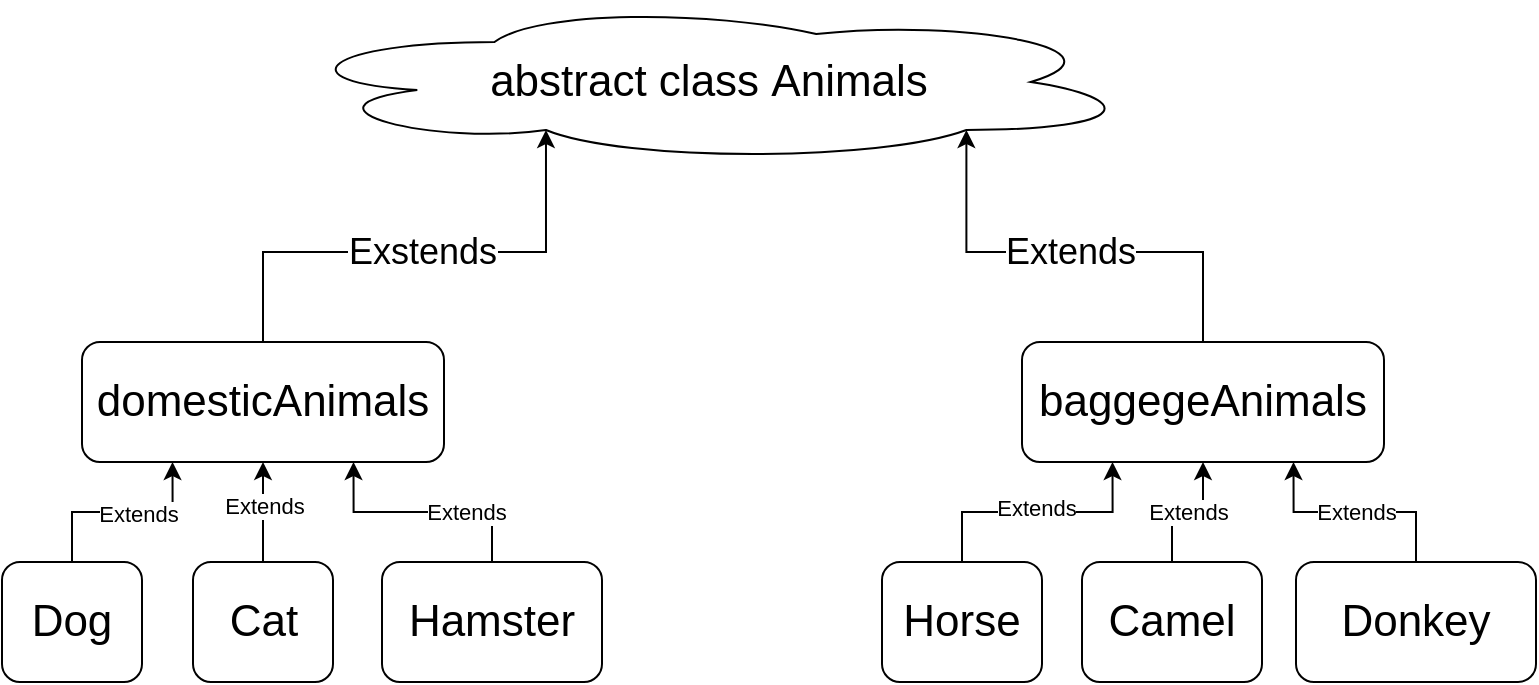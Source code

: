 <mxfile version="22.1.5" type="device">
  <diagram name="‫עמוד-1‬" id="rjmdNczyarkRn6ofu8nF">
    <mxGraphModel dx="2074" dy="1110" grid="1" gridSize="10" guides="1" tooltips="1" connect="1" arrows="1" fold="1" page="1" pageScale="1" pageWidth="827" pageHeight="1169" math="0" shadow="0">
      <root>
        <mxCell id="0" />
        <mxCell id="1" parent="0" />
        <mxCell id="Xpj5u_XjEaXs7XAaaVUe-2" value="&lt;font style=&quot;font-size: 22px;&quot;&gt;&lt;font style=&quot;border-color: var(--border-color); font-size: 22px;&quot;&gt;abstract class&amp;nbsp;&lt;/font&gt;Animals&lt;/font&gt;" style="ellipse;shape=cloud;whiteSpace=wrap;html=1;" vertex="1" parent="1">
          <mxGeometry x="179" y="50" width="429" height="80" as="geometry" />
        </mxCell>
        <mxCell id="Xpj5u_XjEaXs7XAaaVUe-3" value="&lt;font style=&quot;font-size: 22px;&quot;&gt;domesticAnimals&lt;/font&gt;" style="rounded=1;whiteSpace=wrap;html=1;" vertex="1" parent="1">
          <mxGeometry x="80" y="220" width="181" height="60" as="geometry" />
        </mxCell>
        <mxCell id="Xpj5u_XjEaXs7XAaaVUe-7" value="&lt;font style=&quot;font-size: 22px;&quot;&gt;baggegeAnimals&lt;/font&gt;" style="rounded=1;whiteSpace=wrap;html=1;" vertex="1" parent="1">
          <mxGeometry x="550" y="220" width="181" height="60" as="geometry" />
        </mxCell>
        <mxCell id="Xpj5u_XjEaXs7XAaaVUe-8" value="Extends" style="edgeStyle=orthogonalEdgeStyle;rounded=0;orthogonalLoop=1;jettySize=auto;html=1;entryX=0.8;entryY=0.8;entryDx=0;entryDy=0;entryPerimeter=0;fontSize=18;verticalAlign=middle;" edge="1" parent="1" source="Xpj5u_XjEaXs7XAaaVUe-7" target="Xpj5u_XjEaXs7XAaaVUe-2">
          <mxGeometry relative="1" as="geometry" />
        </mxCell>
        <mxCell id="Xpj5u_XjEaXs7XAaaVUe-10" value="&lt;font style=&quot;&quot;&gt;&lt;font style=&quot;font-size: 18px;&quot;&gt;Exstends&lt;/font&gt;&lt;br&gt;&lt;/font&gt;" style="edgeStyle=orthogonalEdgeStyle;rounded=0;orthogonalLoop=1;jettySize=auto;html=1;entryX=0.31;entryY=0.8;entryDx=0;entryDy=0;entryPerimeter=0;" edge="1" parent="1" source="Xpj5u_XjEaXs7XAaaVUe-3" target="Xpj5u_XjEaXs7XAaaVUe-2">
          <mxGeometry relative="1" as="geometry" />
        </mxCell>
        <mxCell id="Xpj5u_XjEaXs7XAaaVUe-14" style="edgeStyle=orthogonalEdgeStyle;rounded=0;orthogonalLoop=1;jettySize=auto;html=1;entryX=0.25;entryY=1;entryDx=0;entryDy=0;fontSize=18;" edge="1" parent="1" source="Xpj5u_XjEaXs7XAaaVUe-11" target="Xpj5u_XjEaXs7XAaaVUe-3">
          <mxGeometry relative="1" as="geometry" />
        </mxCell>
        <mxCell id="Xpj5u_XjEaXs7XAaaVUe-25" value="Extends" style="edgeLabel;html=1;align=center;verticalAlign=middle;resizable=0;points=[];" vertex="1" connectable="0" parent="Xpj5u_XjEaXs7XAaaVUe-14">
          <mxGeometry x="0.157" y="-1" relative="1" as="geometry">
            <mxPoint as="offset" />
          </mxGeometry>
        </mxCell>
        <mxCell id="Xpj5u_XjEaXs7XAaaVUe-11" value="&lt;font style=&quot;font-size: 22px;&quot;&gt;Dog&lt;/font&gt;" style="rounded=1;whiteSpace=wrap;html=1;" vertex="1" parent="1">
          <mxGeometry x="40" y="330" width="70" height="60" as="geometry" />
        </mxCell>
        <mxCell id="Xpj5u_XjEaXs7XAaaVUe-12" value="&lt;font style=&quot;font-size: 22px;&quot;&gt;Cat&lt;/font&gt;" style="rounded=1;whiteSpace=wrap;html=1;" vertex="1" parent="1">
          <mxGeometry x="135.5" y="330" width="70" height="60" as="geometry" />
        </mxCell>
        <mxCell id="Xpj5u_XjEaXs7XAaaVUe-16" style="edgeStyle=orthogonalEdgeStyle;rounded=0;orthogonalLoop=1;jettySize=auto;html=1;entryX=0.75;entryY=1;entryDx=0;entryDy=0;" edge="1" parent="1" source="Xpj5u_XjEaXs7XAaaVUe-13" target="Xpj5u_XjEaXs7XAaaVUe-3">
          <mxGeometry relative="1" as="geometry" />
        </mxCell>
        <mxCell id="Xpj5u_XjEaXs7XAaaVUe-26" value="Extends" style="edgeLabel;html=1;align=center;verticalAlign=middle;resizable=0;points=[];" vertex="1" connectable="0" parent="Xpj5u_XjEaXs7XAaaVUe-16">
          <mxGeometry x="-0.362" relative="1" as="geometry">
            <mxPoint as="offset" />
          </mxGeometry>
        </mxCell>
        <mxCell id="Xpj5u_XjEaXs7XAaaVUe-13" value="&lt;font style=&quot;font-size: 22px;&quot;&gt;Hamster&lt;/font&gt;" style="rounded=1;whiteSpace=wrap;html=1;" vertex="1" parent="1">
          <mxGeometry x="230" y="330" width="110" height="60" as="geometry" />
        </mxCell>
        <mxCell id="Xpj5u_XjEaXs7XAaaVUe-15" style="edgeStyle=orthogonalEdgeStyle;rounded=0;orthogonalLoop=1;jettySize=auto;html=1;entryX=0.5;entryY=1;entryDx=0;entryDy=0;" edge="1" parent="1" source="Xpj5u_XjEaXs7XAaaVUe-12" target="Xpj5u_XjEaXs7XAaaVUe-3">
          <mxGeometry relative="1" as="geometry" />
        </mxCell>
        <mxCell id="Xpj5u_XjEaXs7XAaaVUe-27" value="Extends" style="edgeLabel;html=1;align=center;verticalAlign=middle;resizable=0;points=[];" vertex="1" connectable="0" parent="Xpj5u_XjEaXs7XAaaVUe-15">
          <mxGeometry x="0.12" y="1" relative="1" as="geometry">
            <mxPoint x="1" as="offset" />
          </mxGeometry>
        </mxCell>
        <mxCell id="Xpj5u_XjEaXs7XAaaVUe-21" style="edgeStyle=orthogonalEdgeStyle;rounded=0;orthogonalLoop=1;jettySize=auto;html=1;entryX=0.25;entryY=1;entryDx=0;entryDy=0;exitX=0.5;exitY=0;exitDx=0;exitDy=0;" edge="1" parent="1" source="Xpj5u_XjEaXs7XAaaVUe-18" target="Xpj5u_XjEaXs7XAaaVUe-7">
          <mxGeometry relative="1" as="geometry" />
        </mxCell>
        <mxCell id="Xpj5u_XjEaXs7XAaaVUe-28" value="Extends" style="edgeLabel;html=1;align=center;verticalAlign=middle;resizable=0;points=[];" vertex="1" connectable="0" parent="Xpj5u_XjEaXs7XAaaVUe-21">
          <mxGeometry x="-0.01" y="2" relative="1" as="geometry">
            <mxPoint as="offset" />
          </mxGeometry>
        </mxCell>
        <mxCell id="Xpj5u_XjEaXs7XAaaVUe-18" value="&lt;font style=&quot;font-size: 22px;&quot;&gt;Horse&lt;/font&gt;" style="rounded=1;whiteSpace=wrap;html=1;" vertex="1" parent="1">
          <mxGeometry x="480" y="330" width="80" height="60" as="geometry" />
        </mxCell>
        <mxCell id="Xpj5u_XjEaXs7XAaaVUe-23" value="Extends" style="edgeStyle=orthogonalEdgeStyle;rounded=0;orthogonalLoop=1;jettySize=auto;html=1;" edge="1" parent="1" source="Xpj5u_XjEaXs7XAaaVUe-19" target="Xpj5u_XjEaXs7XAaaVUe-7">
          <mxGeometry relative="1" as="geometry" />
        </mxCell>
        <mxCell id="Xpj5u_XjEaXs7XAaaVUe-19" value="&lt;font style=&quot;font-size: 22px;&quot;&gt;Camel&lt;/font&gt;" style="rounded=1;whiteSpace=wrap;html=1;" vertex="1" parent="1">
          <mxGeometry x="580" y="330" width="90" height="60" as="geometry" />
        </mxCell>
        <mxCell id="Xpj5u_XjEaXs7XAaaVUe-24" value="Extends" style="edgeStyle=orthogonalEdgeStyle;rounded=0;orthogonalLoop=1;jettySize=auto;html=1;entryX=0.75;entryY=1;entryDx=0;entryDy=0;" edge="1" parent="1" source="Xpj5u_XjEaXs7XAaaVUe-20" target="Xpj5u_XjEaXs7XAaaVUe-7">
          <mxGeometry relative="1" as="geometry" />
        </mxCell>
        <mxCell id="Xpj5u_XjEaXs7XAaaVUe-20" value="&lt;font style=&quot;font-size: 22px;&quot;&gt;Donkey&lt;/font&gt;" style="rounded=1;whiteSpace=wrap;html=1;" vertex="1" parent="1">
          <mxGeometry x="687" y="330" width="120" height="60" as="geometry" />
        </mxCell>
      </root>
    </mxGraphModel>
  </diagram>
</mxfile>

